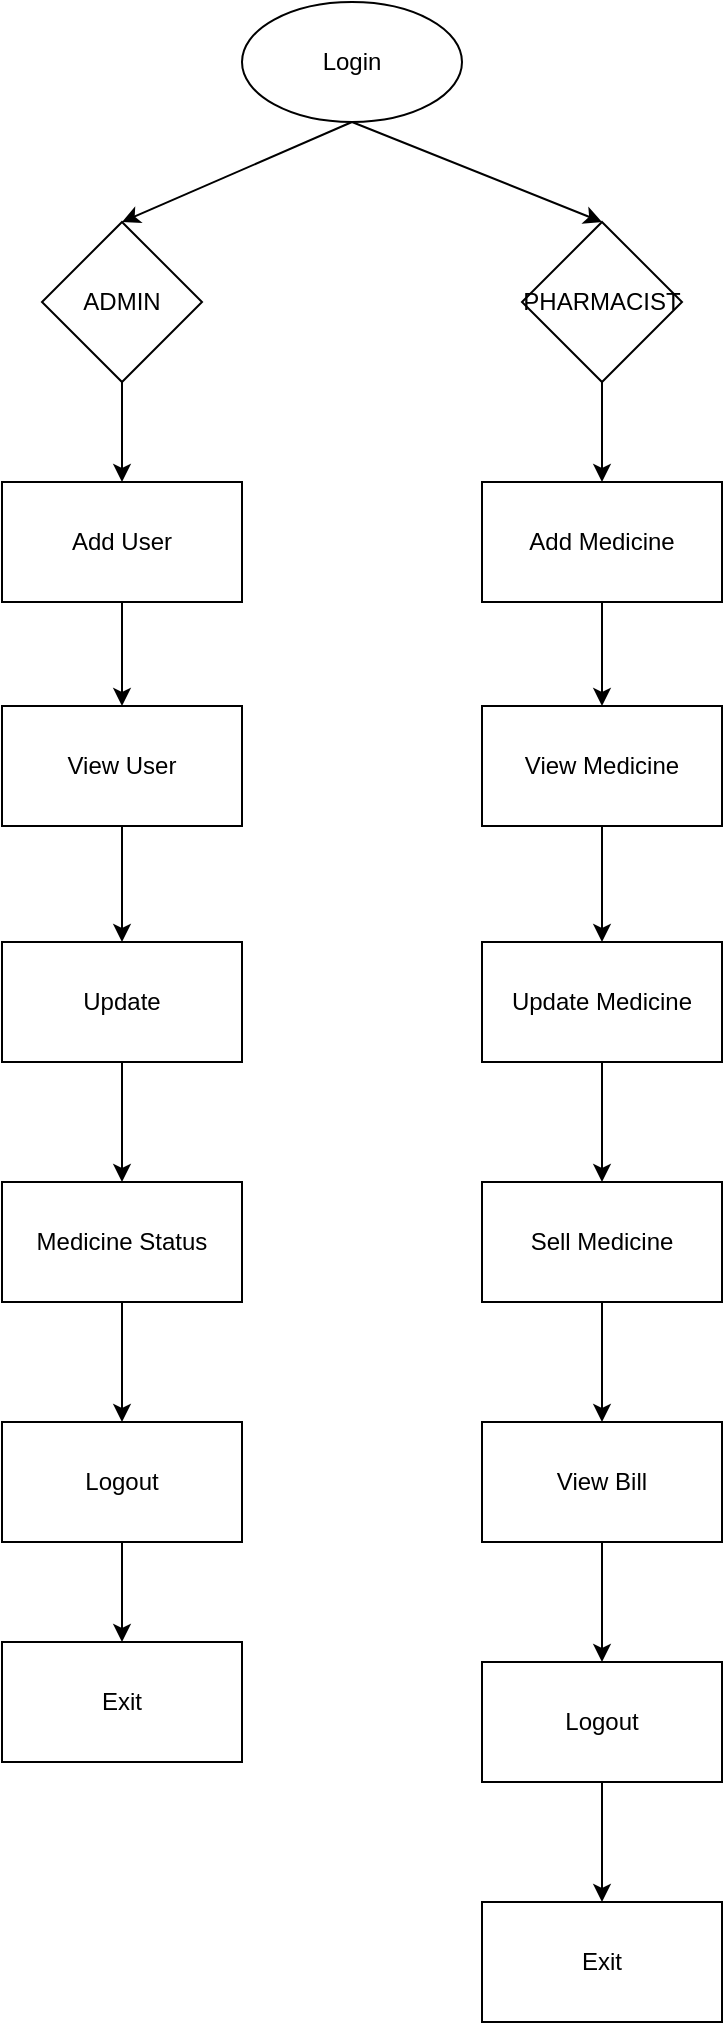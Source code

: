<mxfile version="24.5.3" type="device">
  <diagram name="Page-1" id="eD2YoZ6hw40ONFM4vDjj">
    <mxGraphModel dx="1863" dy="606" grid="1" gridSize="10" guides="1" tooltips="1" connect="1" arrows="1" fold="1" page="1" pageScale="1" pageWidth="827" pageHeight="1169" math="0" shadow="0">
      <root>
        <mxCell id="0" />
        <mxCell id="1" parent="0" />
        <mxCell id="jRSJ62TFR9t1XBWoM6ET-5" value="Login" style="ellipse;whiteSpace=wrap;html=1;fillColor=none;" parent="1" vertex="1">
          <mxGeometry x="-60" y="130" width="110" height="60" as="geometry" />
        </mxCell>
        <mxCell id="jRSJ62TFR9t1XBWoM6ET-6" value="ADMIN" style="rhombus;whiteSpace=wrap;html=1;fillColor=none;" parent="1" vertex="1">
          <mxGeometry x="-160" y="240" width="80" height="80" as="geometry" />
        </mxCell>
        <mxCell id="jRSJ62TFR9t1XBWoM6ET-7" value="PHARMACIST" style="rhombus;whiteSpace=wrap;html=1;fillColor=none;" parent="1" vertex="1">
          <mxGeometry x="80" y="240" width="80" height="80" as="geometry" />
        </mxCell>
        <mxCell id="jRSJ62TFR9t1XBWoM6ET-9" value="" style="endArrow=classic;html=1;rounded=0;entryX=0.5;entryY=0;entryDx=0;entryDy=0;exitX=0.5;exitY=1;exitDx=0;exitDy=0;fillColor=none;" parent="1" source="jRSJ62TFR9t1XBWoM6ET-5" target="jRSJ62TFR9t1XBWoM6ET-6" edge="1">
          <mxGeometry width="50" height="50" relative="1" as="geometry">
            <mxPoint x="-140" y="170" as="sourcePoint" />
            <mxPoint x="-100" y="200" as="targetPoint" />
          </mxGeometry>
        </mxCell>
        <mxCell id="jRSJ62TFR9t1XBWoM6ET-11" value="" style="endArrow=classic;html=1;rounded=0;entryX=0.5;entryY=0;entryDx=0;entryDy=0;exitX=0.5;exitY=1;exitDx=0;exitDy=0;fillColor=none;" parent="1" source="jRSJ62TFR9t1XBWoM6ET-5" target="jRSJ62TFR9t1XBWoM6ET-7" edge="1">
          <mxGeometry width="50" height="50" relative="1" as="geometry">
            <mxPoint x="60" y="240" as="sourcePoint" />
            <mxPoint x="110" y="190" as="targetPoint" />
          </mxGeometry>
        </mxCell>
        <mxCell id="jRSJ62TFR9t1XBWoM6ET-13" value="Add User" style="rounded=0;whiteSpace=wrap;html=1;fillColor=none;" parent="1" vertex="1">
          <mxGeometry x="-180" y="370" width="120" height="60" as="geometry" />
        </mxCell>
        <mxCell id="jRSJ62TFR9t1XBWoM6ET-16" value="" style="endArrow=classic;html=1;rounded=0;entryX=0.5;entryY=0;entryDx=0;entryDy=0;exitX=0.5;exitY=1;exitDx=0;exitDy=0;" parent="1" source="jRSJ62TFR9t1XBWoM6ET-6" target="jRSJ62TFR9t1XBWoM6ET-13" edge="1">
          <mxGeometry width="50" height="50" relative="1" as="geometry">
            <mxPoint x="-220" y="350" as="sourcePoint" />
            <mxPoint x="-170" y="300" as="targetPoint" />
          </mxGeometry>
        </mxCell>
        <mxCell id="jRSJ62TFR9t1XBWoM6ET-22" value="Add Medicine" style="rounded=0;whiteSpace=wrap;html=1;fillColor=none;" parent="1" vertex="1">
          <mxGeometry x="60" y="370" width="120" height="60" as="geometry" />
        </mxCell>
        <mxCell id="jRSJ62TFR9t1XBWoM6ET-23" value="" style="endArrow=classic;html=1;rounded=0;entryX=0.5;entryY=0;entryDx=0;entryDy=0;" parent="1" source="jRSJ62TFR9t1XBWoM6ET-7" target="jRSJ62TFR9t1XBWoM6ET-22" edge="1">
          <mxGeometry width="50" height="50" relative="1" as="geometry">
            <mxPoint y="370" as="sourcePoint" />
            <mxPoint x="50" y="320" as="targetPoint" />
          </mxGeometry>
        </mxCell>
        <mxCell id="jRSJ62TFR9t1XBWoM6ET-27" value="View User" style="whiteSpace=wrap;html=1;fillColor=none;" parent="1" vertex="1">
          <mxGeometry x="-180" y="482" width="120" height="60" as="geometry" />
        </mxCell>
        <mxCell id="jRSJ62TFR9t1XBWoM6ET-29" value="View Medicine" style="rounded=0;whiteSpace=wrap;html=1;fillColor=none;" parent="1" vertex="1">
          <mxGeometry x="60" y="482" width="120" height="60" as="geometry" />
        </mxCell>
        <mxCell id="jRSJ62TFR9t1XBWoM6ET-31" value="Update" style="rounded=0;whiteSpace=wrap;html=1;fillColor=none;" parent="1" vertex="1">
          <mxGeometry x="-180" y="600" width="120" height="60" as="geometry" />
        </mxCell>
        <mxCell id="jRSJ62TFR9t1XBWoM6ET-33" value="Medicine Status" style="rounded=0;whiteSpace=wrap;html=1;fillColor=none;" parent="1" vertex="1">
          <mxGeometry x="-180" y="720" width="120" height="60" as="geometry" />
        </mxCell>
        <mxCell id="uVut1Wm3a-DVuR9aIidL-4" value="Logout" style="rounded=0;whiteSpace=wrap;html=1;fillColor=none;" parent="1" vertex="1">
          <mxGeometry x="-180" y="840" width="120" height="60" as="geometry" />
        </mxCell>
        <mxCell id="uVut1Wm3a-DVuR9aIidL-5" value="Exit" style="rounded=0;whiteSpace=wrap;html=1;fillColor=none;" parent="1" vertex="1">
          <mxGeometry x="-180" y="950" width="120" height="60" as="geometry" />
        </mxCell>
        <mxCell id="uVut1Wm3a-DVuR9aIidL-6" value="Update Medicine" style="rounded=0;whiteSpace=wrap;html=1;fillColor=none;" parent="1" vertex="1">
          <mxGeometry x="60" y="600" width="120" height="60" as="geometry" />
        </mxCell>
        <mxCell id="uVut1Wm3a-DVuR9aIidL-7" value="Sell Medicine" style="rounded=0;whiteSpace=wrap;html=1;fillColor=none;" parent="1" vertex="1">
          <mxGeometry x="60" y="720" width="120" height="60" as="geometry" />
        </mxCell>
        <mxCell id="uVut1Wm3a-DVuR9aIidL-8" value="View Bill" style="rounded=0;whiteSpace=wrap;html=1;fillColor=none;" parent="1" vertex="1">
          <mxGeometry x="60" y="840" width="120" height="60" as="geometry" />
        </mxCell>
        <mxCell id="uVut1Wm3a-DVuR9aIidL-10" value="Logout" style="rounded=0;whiteSpace=wrap;html=1;fillColor=none;" parent="1" vertex="1">
          <mxGeometry x="60" y="960" width="120" height="60" as="geometry" />
        </mxCell>
        <mxCell id="uVut1Wm3a-DVuR9aIidL-11" value="Exit" style="rounded=0;whiteSpace=wrap;html=1;fillColor=none;" parent="1" vertex="1">
          <mxGeometry x="60" y="1080" width="120" height="60" as="geometry" />
        </mxCell>
        <mxCell id="NMbKTWSLB8WVVhPZYJCT-1" value="" style="endArrow=classic;html=1;rounded=0;entryX=0.5;entryY=0;entryDx=0;entryDy=0;exitX=0.5;exitY=1;exitDx=0;exitDy=0;" parent="1" source="jRSJ62TFR9t1XBWoM6ET-13" target="jRSJ62TFR9t1XBWoM6ET-27" edge="1">
          <mxGeometry width="50" height="50" relative="1" as="geometry">
            <mxPoint x="-280" y="490" as="sourcePoint" />
            <mxPoint x="-230" y="440" as="targetPoint" />
          </mxGeometry>
        </mxCell>
        <mxCell id="NMbKTWSLB8WVVhPZYJCT-2" value="" style="endArrow=classic;html=1;rounded=0;entryX=0.5;entryY=0;entryDx=0;entryDy=0;exitX=0.5;exitY=1;exitDx=0;exitDy=0;" parent="1" source="jRSJ62TFR9t1XBWoM6ET-27" target="jRSJ62TFR9t1XBWoM6ET-31" edge="1">
          <mxGeometry width="50" height="50" relative="1" as="geometry">
            <mxPoint x="-290" y="620" as="sourcePoint" />
            <mxPoint x="-240" y="570" as="targetPoint" />
          </mxGeometry>
        </mxCell>
        <mxCell id="NMbKTWSLB8WVVhPZYJCT-3" value="" style="endArrow=classic;html=1;rounded=0;entryX=0.5;entryY=0;entryDx=0;entryDy=0;exitX=0.5;exitY=1;exitDx=0;exitDy=0;" parent="1" source="jRSJ62TFR9t1XBWoM6ET-31" target="jRSJ62TFR9t1XBWoM6ET-33" edge="1">
          <mxGeometry width="50" height="50" relative="1" as="geometry">
            <mxPoint x="-290" y="710" as="sourcePoint" />
            <mxPoint x="-240" y="660" as="targetPoint" />
          </mxGeometry>
        </mxCell>
        <mxCell id="NMbKTWSLB8WVVhPZYJCT-4" value="" style="endArrow=classic;html=1;rounded=0;entryX=0.5;entryY=0;entryDx=0;entryDy=0;exitX=0.5;exitY=1;exitDx=0;exitDy=0;" parent="1" source="jRSJ62TFR9t1XBWoM6ET-33" target="uVut1Wm3a-DVuR9aIidL-4" edge="1">
          <mxGeometry width="50" height="50" relative="1" as="geometry">
            <mxPoint x="-280" y="850" as="sourcePoint" />
            <mxPoint x="-230" y="800" as="targetPoint" />
          </mxGeometry>
        </mxCell>
        <mxCell id="NMbKTWSLB8WVVhPZYJCT-5" value="" style="endArrow=classic;html=1;rounded=0;entryX=0.5;entryY=0;entryDx=0;entryDy=0;exitX=0.5;exitY=1;exitDx=0;exitDy=0;" parent="1" source="uVut1Wm3a-DVuR9aIidL-4" target="uVut1Wm3a-DVuR9aIidL-5" edge="1">
          <mxGeometry width="50" height="50" relative="1" as="geometry">
            <mxPoint x="-270" y="960" as="sourcePoint" />
            <mxPoint x="-220" y="910" as="targetPoint" />
          </mxGeometry>
        </mxCell>
        <mxCell id="NMbKTWSLB8WVVhPZYJCT-6" value="" style="endArrow=classic;html=1;rounded=0;entryX=0.5;entryY=0;entryDx=0;entryDy=0;exitX=0.5;exitY=1;exitDx=0;exitDy=0;" parent="1" source="jRSJ62TFR9t1XBWoM6ET-22" target="jRSJ62TFR9t1XBWoM6ET-29" edge="1">
          <mxGeometry width="50" height="50" relative="1" as="geometry">
            <mxPoint x="270" y="470" as="sourcePoint" />
            <mxPoint x="320" y="420" as="targetPoint" />
          </mxGeometry>
        </mxCell>
        <mxCell id="NMbKTWSLB8WVVhPZYJCT-7" value="" style="endArrow=classic;html=1;rounded=0;entryX=0.5;entryY=0;entryDx=0;entryDy=0;exitX=0.5;exitY=1;exitDx=0;exitDy=0;" parent="1" source="jRSJ62TFR9t1XBWoM6ET-29" target="uVut1Wm3a-DVuR9aIidL-6" edge="1">
          <mxGeometry width="50" height="50" relative="1" as="geometry">
            <mxPoint x="270" y="600" as="sourcePoint" />
            <mxPoint x="320" y="550" as="targetPoint" />
          </mxGeometry>
        </mxCell>
        <mxCell id="NMbKTWSLB8WVVhPZYJCT-9" value="" style="endArrow=classic;html=1;rounded=0;entryX=0.5;entryY=0;entryDx=0;entryDy=0;exitX=0.5;exitY=1;exitDx=0;exitDy=0;" parent="1" source="uVut1Wm3a-DVuR9aIidL-6" target="uVut1Wm3a-DVuR9aIidL-7" edge="1">
          <mxGeometry width="50" height="50" relative="1" as="geometry">
            <mxPoint x="240" y="690" as="sourcePoint" />
            <mxPoint x="290" y="640" as="targetPoint" />
          </mxGeometry>
        </mxCell>
        <mxCell id="NMbKTWSLB8WVVhPZYJCT-10" value="" style="endArrow=classic;html=1;rounded=0;entryX=0.5;entryY=0;entryDx=0;entryDy=0;exitX=0.5;exitY=1;exitDx=0;exitDy=0;" parent="1" source="uVut1Wm3a-DVuR9aIidL-7" target="uVut1Wm3a-DVuR9aIidL-8" edge="1">
          <mxGeometry width="50" height="50" relative="1" as="geometry">
            <mxPoint x="200" y="850" as="sourcePoint" />
            <mxPoint x="250" y="800" as="targetPoint" />
          </mxGeometry>
        </mxCell>
        <mxCell id="NMbKTWSLB8WVVhPZYJCT-11" value="" style="endArrow=classic;html=1;rounded=0;entryX=0.5;entryY=0;entryDx=0;entryDy=0;exitX=0.5;exitY=1;exitDx=0;exitDy=0;" parent="1" source="uVut1Wm3a-DVuR9aIidL-8" edge="1">
          <mxGeometry width="50" height="50" relative="1" as="geometry">
            <mxPoint x="180" y="940" as="sourcePoint" />
            <mxPoint x="120" y="960" as="targetPoint" />
          </mxGeometry>
        </mxCell>
        <mxCell id="NMbKTWSLB8WVVhPZYJCT-13" value="" style="endArrow=classic;html=1;rounded=0;entryX=0.5;entryY=0;entryDx=0;entryDy=0;exitX=0.5;exitY=1;exitDx=0;exitDy=0;" parent="1" source="uVut1Wm3a-DVuR9aIidL-10" target="uVut1Wm3a-DVuR9aIidL-11" edge="1">
          <mxGeometry width="50" height="50" relative="1" as="geometry">
            <mxPoint x="200" y="1160" as="sourcePoint" />
            <mxPoint x="250" y="1110" as="targetPoint" />
          </mxGeometry>
        </mxCell>
      </root>
    </mxGraphModel>
  </diagram>
</mxfile>
